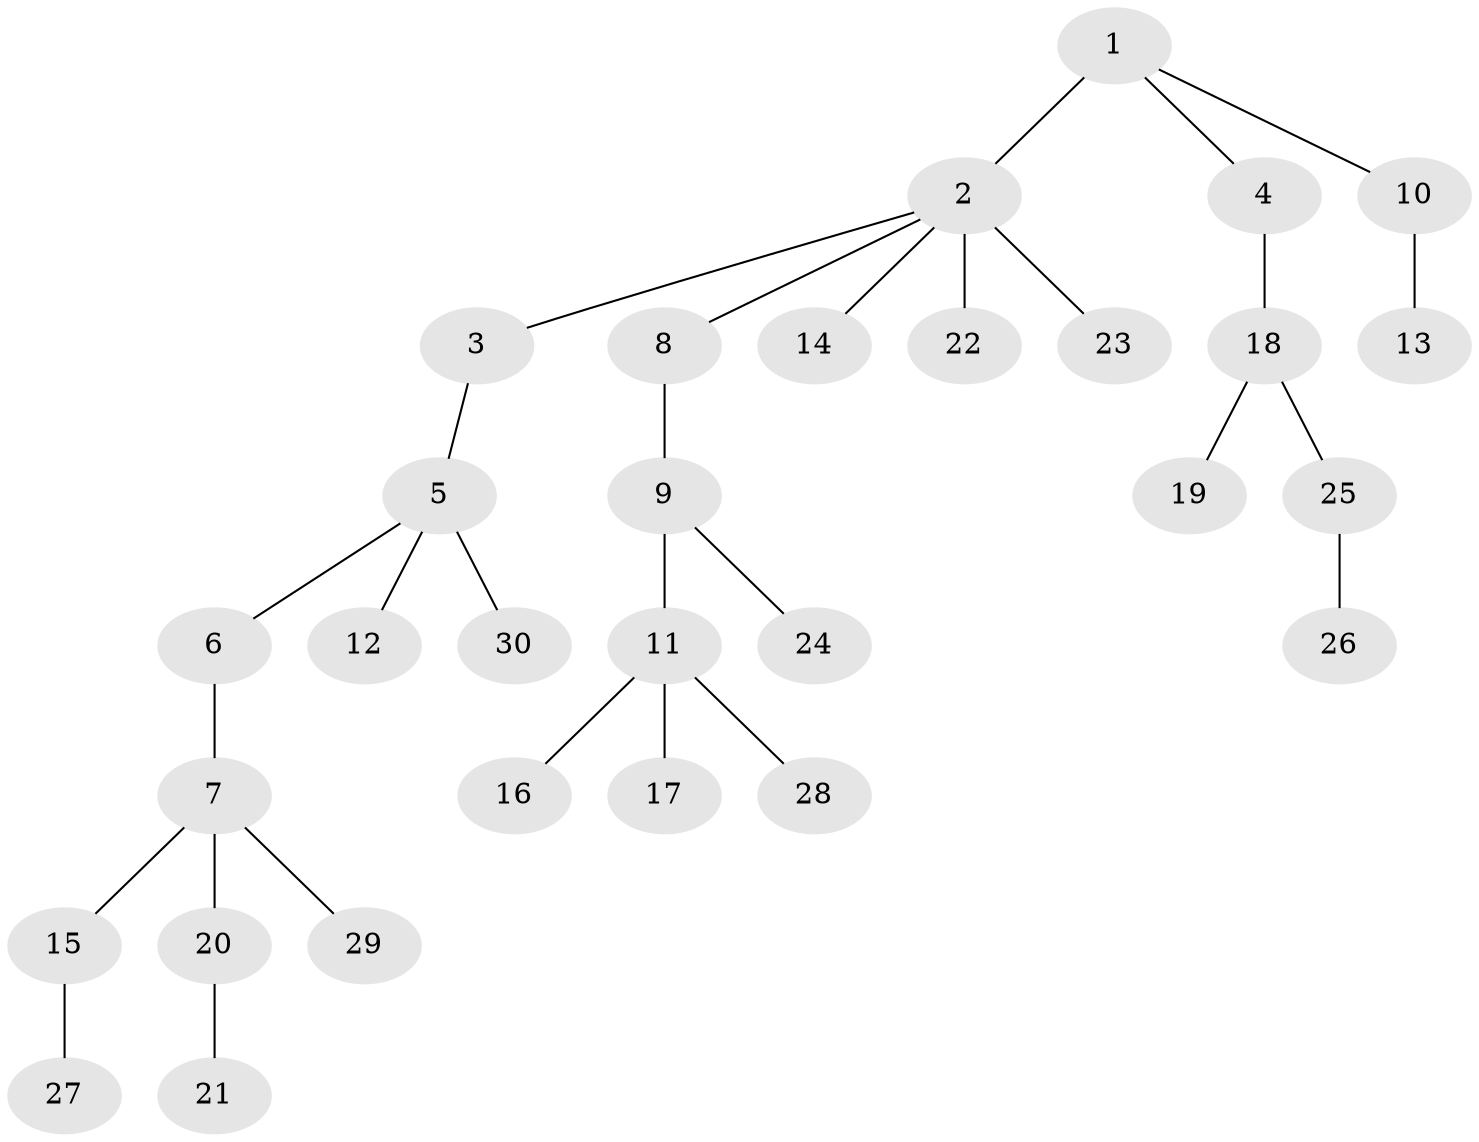 // original degree distribution, {5: 0.12280701754385964, 3: 0.10526315789473684, 2: 0.2631578947368421, 1: 0.5087719298245614}
// Generated by graph-tools (version 1.1) at 2025/36/03/09/25 02:36:44]
// undirected, 30 vertices, 29 edges
graph export_dot {
graph [start="1"]
  node [color=gray90,style=filled];
  1;
  2;
  3;
  4;
  5;
  6;
  7;
  8;
  9;
  10;
  11;
  12;
  13;
  14;
  15;
  16;
  17;
  18;
  19;
  20;
  21;
  22;
  23;
  24;
  25;
  26;
  27;
  28;
  29;
  30;
  1 -- 2 [weight=2.0];
  1 -- 4 [weight=1.0];
  1 -- 10 [weight=1.0];
  2 -- 3 [weight=1.0];
  2 -- 8 [weight=1.0];
  2 -- 14 [weight=1.0];
  2 -- 22 [weight=1.0];
  2 -- 23 [weight=1.0];
  3 -- 5 [weight=1.0];
  4 -- 18 [weight=2.0];
  5 -- 6 [weight=1.0];
  5 -- 12 [weight=1.0];
  5 -- 30 [weight=1.0];
  6 -- 7 [weight=3.0];
  7 -- 15 [weight=1.0];
  7 -- 20 [weight=1.0];
  7 -- 29 [weight=1.0];
  8 -- 9 [weight=2.0];
  9 -- 11 [weight=1.0];
  9 -- 24 [weight=1.0];
  10 -- 13 [weight=1.0];
  11 -- 16 [weight=1.0];
  11 -- 17 [weight=1.0];
  11 -- 28 [weight=1.0];
  15 -- 27 [weight=1.0];
  18 -- 19 [weight=1.0];
  18 -- 25 [weight=1.0];
  20 -- 21 [weight=1.0];
  25 -- 26 [weight=1.0];
}
